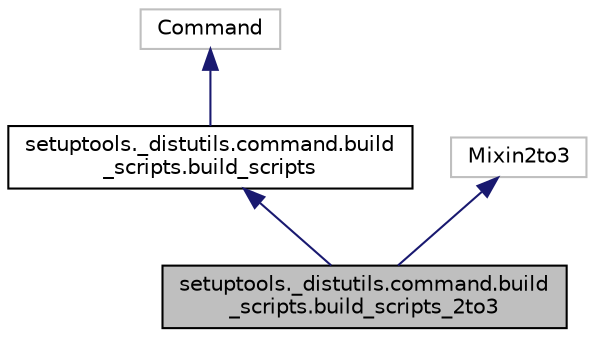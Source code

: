 digraph "setuptools._distutils.command.build_scripts.build_scripts_2to3"
{
 // LATEX_PDF_SIZE
  edge [fontname="Helvetica",fontsize="10",labelfontname="Helvetica",labelfontsize="10"];
  node [fontname="Helvetica",fontsize="10",shape=record];
  Node1 [label="setuptools._distutils.command.build\l_scripts.build_scripts_2to3",height=0.2,width=0.4,color="black", fillcolor="grey75", style="filled", fontcolor="black",tooltip=" "];
  Node2 -> Node1 [dir="back",color="midnightblue",fontsize="10",style="solid"];
  Node2 [label="setuptools._distutils.command.build\l_scripts.build_scripts",height=0.2,width=0.4,color="black", fillcolor="white", style="filled",URL="$classsetuptools_1_1__distutils_1_1command_1_1build__scripts_1_1build__scripts.html",tooltip=" "];
  Node3 -> Node2 [dir="back",color="midnightblue",fontsize="10",style="solid"];
  Node3 [label="Command",height=0.2,width=0.4,color="grey75", fillcolor="white", style="filled",tooltip=" "];
  Node4 -> Node1 [dir="back",color="midnightblue",fontsize="10",style="solid"];
  Node4 [label="Mixin2to3",height=0.2,width=0.4,color="grey75", fillcolor="white", style="filled",tooltip=" "];
}
